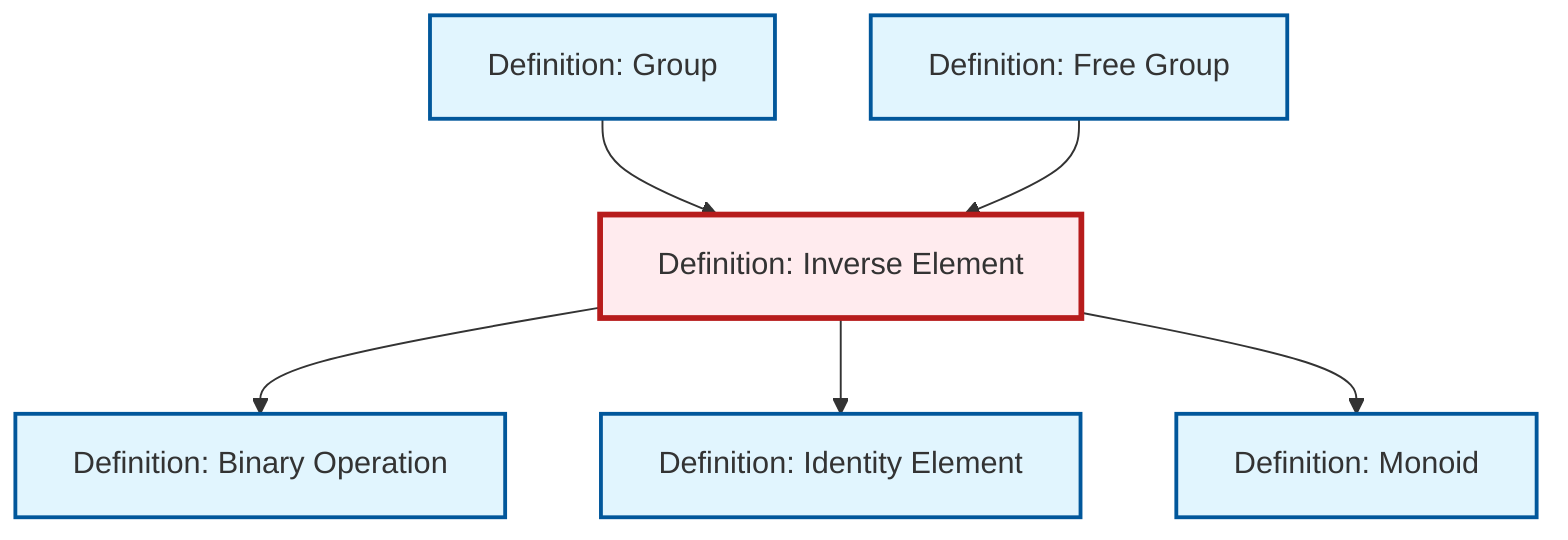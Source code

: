 graph TD
    classDef definition fill:#e1f5fe,stroke:#01579b,stroke-width:2px
    classDef theorem fill:#f3e5f5,stroke:#4a148c,stroke-width:2px
    classDef axiom fill:#fff3e0,stroke:#e65100,stroke-width:2px
    classDef example fill:#e8f5e9,stroke:#1b5e20,stroke-width:2px
    classDef current fill:#ffebee,stroke:#b71c1c,stroke-width:3px
    def-inverse-element["Definition: Inverse Element"]:::definition
    def-identity-element["Definition: Identity Element"]:::definition
    def-group["Definition: Group"]:::definition
    def-binary-operation["Definition: Binary Operation"]:::definition
    def-monoid["Definition: Monoid"]:::definition
    def-free-group["Definition: Free Group"]:::definition
    def-group --> def-inverse-element
    def-inverse-element --> def-binary-operation
    def-inverse-element --> def-identity-element
    def-inverse-element --> def-monoid
    def-free-group --> def-inverse-element
    class def-inverse-element current